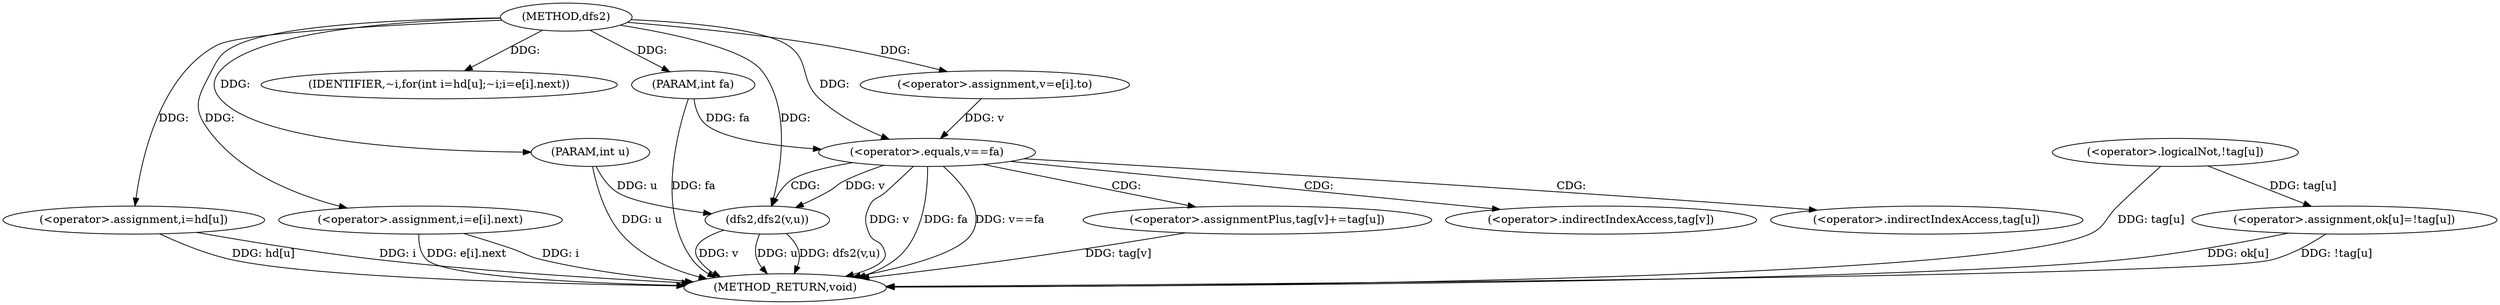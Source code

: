 digraph "dfs2" {  
"1000279" [label = "(METHOD,dfs2)" ]
"1000330" [label = "(METHOD_RETURN,void)" ]
"1000280" [label = "(PARAM,int u)" ]
"1000281" [label = "(PARAM,int fa)" ]
"1000322" [label = "(<operator>.assignment,ok[u]=!tag[u])" ]
"1000285" [label = "(<operator>.assignment,i=hd[u])" ]
"1000290" [label = "(IDENTIFIER,~i,for(int i=hd[u];~i;i=e[i].next))" ]
"1000291" [label = "(<operator>.assignment,i=e[i].next)" ]
"1000300" [label = "(<operator>.assignment,v=e[i].to)" ]
"1000312" [label = "(<operator>.assignmentPlus,tag[v]+=tag[u])" ]
"1000319" [label = "(dfs2,dfs2(v,u))" ]
"1000326" [label = "(<operator>.logicalNot,!tag[u])" ]
"1000308" [label = "(<operator>.equals,v==fa)" ]
"1000313" [label = "(<operator>.indirectIndexAccess,tag[v])" ]
"1000316" [label = "(<operator>.indirectIndexAccess,tag[u])" ]
  "1000280" -> "1000330"  [ label = "DDG: u"] 
  "1000281" -> "1000330"  [ label = "DDG: fa"] 
  "1000285" -> "1000330"  [ label = "DDG: i"] 
  "1000285" -> "1000330"  [ label = "DDG: hd[u]"] 
  "1000322" -> "1000330"  [ label = "DDG: ok[u]"] 
  "1000326" -> "1000330"  [ label = "DDG: tag[u]"] 
  "1000322" -> "1000330"  [ label = "DDG: !tag[u]"] 
  "1000308" -> "1000330"  [ label = "DDG: v"] 
  "1000308" -> "1000330"  [ label = "DDG: fa"] 
  "1000308" -> "1000330"  [ label = "DDG: v==fa"] 
  "1000312" -> "1000330"  [ label = "DDG: tag[v]"] 
  "1000319" -> "1000330"  [ label = "DDG: v"] 
  "1000319" -> "1000330"  [ label = "DDG: u"] 
  "1000319" -> "1000330"  [ label = "DDG: dfs2(v,u)"] 
  "1000291" -> "1000330"  [ label = "DDG: i"] 
  "1000291" -> "1000330"  [ label = "DDG: e[i].next"] 
  "1000279" -> "1000280"  [ label = "DDG: "] 
  "1000279" -> "1000281"  [ label = "DDG: "] 
  "1000326" -> "1000322"  [ label = "DDG: tag[u]"] 
  "1000279" -> "1000290"  [ label = "DDG: "] 
  "1000279" -> "1000285"  [ label = "DDG: "] 
  "1000279" -> "1000291"  [ label = "DDG: "] 
  "1000279" -> "1000300"  [ label = "DDG: "] 
  "1000308" -> "1000319"  [ label = "DDG: v"] 
  "1000279" -> "1000319"  [ label = "DDG: "] 
  "1000280" -> "1000319"  [ label = "DDG: u"] 
  "1000300" -> "1000308"  [ label = "DDG: v"] 
  "1000279" -> "1000308"  [ label = "DDG: "] 
  "1000281" -> "1000308"  [ label = "DDG: fa"] 
  "1000308" -> "1000319"  [ label = "CDG: "] 
  "1000308" -> "1000316"  [ label = "CDG: "] 
  "1000308" -> "1000312"  [ label = "CDG: "] 
  "1000308" -> "1000313"  [ label = "CDG: "] 
}
